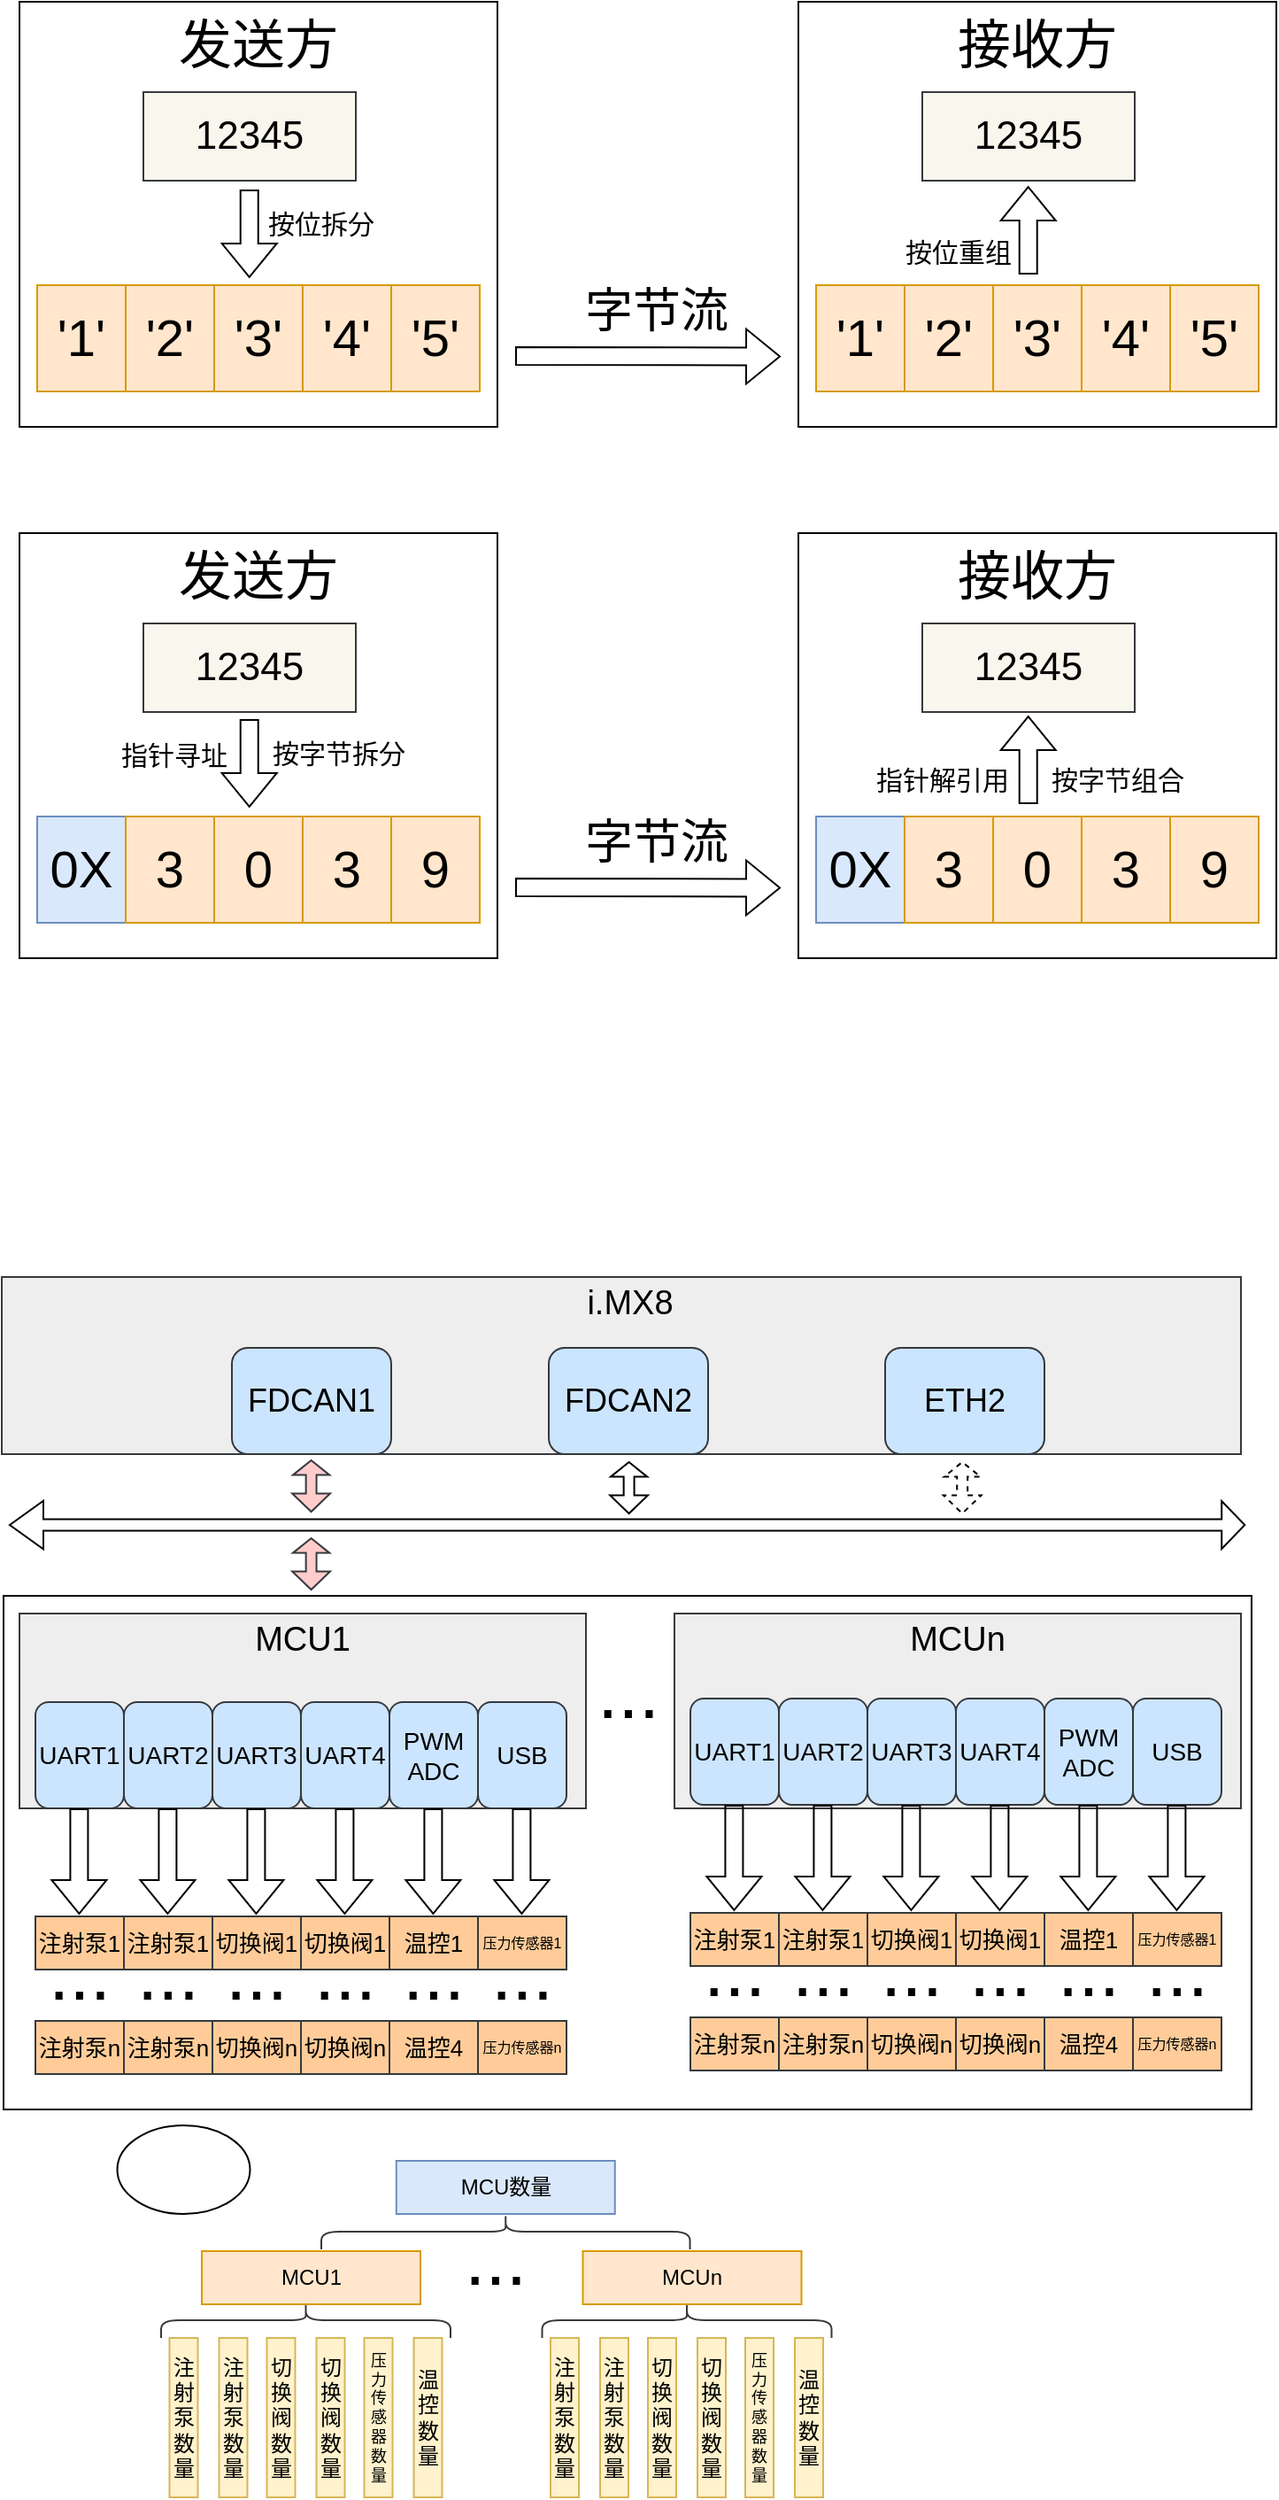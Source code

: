 <mxfile version="25.0.3">
  <diagram name="第 1 页" id="HSNrIdLrmf_gZzXV-6NT">
    <mxGraphModel dx="841" dy="512" grid="1" gridSize="10" guides="1" tooltips="1" connect="1" arrows="1" fold="1" page="1" pageScale="1" pageWidth="1169" pageHeight="827" math="0" shadow="0">
      <root>
        <mxCell id="0" />
        <mxCell id="1" parent="0" />
        <mxCell id="0p-viZYFRMLe7LPgVE24-217" value="" style="rounded=0;whiteSpace=wrap;html=1;" vertex="1" parent="1">
          <mxGeometry x="101" y="1070" width="705" height="290" as="geometry" />
        </mxCell>
        <mxCell id="0p-viZYFRMLe7LPgVE24-26" value="" style="rounded=0;whiteSpace=wrap;html=1;" vertex="1" parent="1">
          <mxGeometry x="110" y="170" width="270" height="240" as="geometry" />
        </mxCell>
        <mxCell id="0p-viZYFRMLe7LPgVE24-9" value="&#39;1&#39;" style="rounded=0;whiteSpace=wrap;html=1;fontSize=29;fillColor=#ffe6cc;strokeColor=#d79b00;" vertex="1" parent="1">
          <mxGeometry x="120" y="330" width="50" height="60" as="geometry" />
        </mxCell>
        <mxCell id="0p-viZYFRMLe7LPgVE24-12" value="&lt;font&gt;12345&lt;/font&gt;" style="text;strokeColor=#36393d;align=center;fillColor=#f9f7ed;html=1;verticalAlign=middle;whiteSpace=wrap;rounded=0;fontSize=22;" vertex="1" parent="1">
          <mxGeometry x="180" y="221" width="120" height="50" as="geometry" />
        </mxCell>
        <mxCell id="0p-viZYFRMLe7LPgVE24-13" value="&#39;2&#39;" style="rounded=0;whiteSpace=wrap;html=1;fontSize=29;fillColor=#ffe6cc;strokeColor=#d79b00;" vertex="1" parent="1">
          <mxGeometry x="170" y="330" width="50" height="60" as="geometry" />
        </mxCell>
        <mxCell id="0p-viZYFRMLe7LPgVE24-14" value="&#39;3&#39;" style="rounded=0;whiteSpace=wrap;html=1;fontSize=29;fillColor=#ffe6cc;strokeColor=#d79b00;" vertex="1" parent="1">
          <mxGeometry x="220" y="330" width="50" height="60" as="geometry" />
        </mxCell>
        <mxCell id="0p-viZYFRMLe7LPgVE24-15" value="&#39;4&#39;" style="rounded=0;whiteSpace=wrap;html=1;fontSize=29;fillColor=#ffe6cc;strokeColor=#d79b00;" vertex="1" parent="1">
          <mxGeometry x="270" y="330" width="50" height="60" as="geometry" />
        </mxCell>
        <mxCell id="0p-viZYFRMLe7LPgVE24-17" value="&#39;5&#39;" style="rounded=0;whiteSpace=wrap;html=1;fontSize=29;fillColor=#ffe6cc;strokeColor=#d79b00;" vertex="1" parent="1">
          <mxGeometry x="320" y="330" width="50" height="60" as="geometry" />
        </mxCell>
        <mxCell id="0p-viZYFRMLe7LPgVE24-18" value="" style="shape=flexArrow;endArrow=classic;html=1;rounded=0;" edge="1" parent="1">
          <mxGeometry width="50" height="50" relative="1" as="geometry">
            <mxPoint x="239.86" y="276" as="sourcePoint" />
            <mxPoint x="239.86" y="326" as="targetPoint" />
          </mxGeometry>
        </mxCell>
        <mxCell id="0p-viZYFRMLe7LPgVE24-38" value="按位拆分" style="edgeLabel;html=1;align=center;verticalAlign=middle;resizable=0;points=[];fontSize=15;" vertex="1" connectable="0" parent="0p-viZYFRMLe7LPgVE24-18">
          <mxGeometry x="-0.261" y="-1" relative="1" as="geometry">
            <mxPoint x="41" as="offset" />
          </mxGeometry>
        </mxCell>
        <mxCell id="0p-viZYFRMLe7LPgVE24-19" value="" style="shape=flexArrow;endArrow=classic;html=1;rounded=0;" edge="1" parent="1">
          <mxGeometry width="50" height="50" relative="1" as="geometry">
            <mxPoint x="390" y="370" as="sourcePoint" />
            <mxPoint x="540" y="370.29" as="targetPoint" />
          </mxGeometry>
        </mxCell>
        <mxCell id="0p-viZYFRMLe7LPgVE24-27" value="&lt;font style=&quot;font-size: 30px;&quot;&gt;发送方&lt;/font&gt;" style="text;strokeColor=none;align=center;fillColor=none;html=1;verticalAlign=middle;whiteSpace=wrap;rounded=0;" vertex="1" parent="1">
          <mxGeometry x="145" y="179" width="200" height="30" as="geometry" />
        </mxCell>
        <mxCell id="0p-viZYFRMLe7LPgVE24-28" value="&lt;font&gt;字节流&lt;/font&gt;" style="text;strokeColor=none;align=center;fillColor=none;html=1;verticalAlign=middle;whiteSpace=wrap;rounded=0;fontSize=27;" vertex="1" parent="1">
          <mxGeometry x="370" y="330" width="200" height="30" as="geometry" />
        </mxCell>
        <mxCell id="0p-viZYFRMLe7LPgVE24-29" value="" style="rounded=0;whiteSpace=wrap;html=1;" vertex="1" parent="1">
          <mxGeometry x="550" y="170" width="270" height="240" as="geometry" />
        </mxCell>
        <mxCell id="0p-viZYFRMLe7LPgVE24-30" value="&#39;1&#39;" style="rounded=0;whiteSpace=wrap;html=1;fontSize=29;fillColor=#ffe6cc;strokeColor=#d79b00;" vertex="1" parent="1">
          <mxGeometry x="560" y="330" width="50" height="60" as="geometry" />
        </mxCell>
        <mxCell id="0p-viZYFRMLe7LPgVE24-31" value="&lt;font&gt;12345&lt;/font&gt;" style="text;strokeColor=#36393d;align=center;fillColor=#f9f7ed;html=1;verticalAlign=middle;whiteSpace=wrap;rounded=0;fontSize=22;" vertex="1" parent="1">
          <mxGeometry x="620" y="221" width="120" height="50" as="geometry" />
        </mxCell>
        <mxCell id="0p-viZYFRMLe7LPgVE24-32" value="&#39;2&#39;" style="rounded=0;whiteSpace=wrap;html=1;fontSize=29;fillColor=#ffe6cc;strokeColor=#d79b00;" vertex="1" parent="1">
          <mxGeometry x="610" y="330" width="50" height="60" as="geometry" />
        </mxCell>
        <mxCell id="0p-viZYFRMLe7LPgVE24-33" value="&#39;3&#39;" style="rounded=0;whiteSpace=wrap;html=1;fontSize=29;fillColor=#ffe6cc;strokeColor=#d79b00;" vertex="1" parent="1">
          <mxGeometry x="660" y="330" width="50" height="60" as="geometry" />
        </mxCell>
        <mxCell id="0p-viZYFRMLe7LPgVE24-34" value="&#39;4&#39;" style="rounded=0;whiteSpace=wrap;html=1;fontSize=29;fillColor=#ffe6cc;strokeColor=#d79b00;" vertex="1" parent="1">
          <mxGeometry x="710" y="330" width="50" height="60" as="geometry" />
        </mxCell>
        <mxCell id="0p-viZYFRMLe7LPgVE24-35" value="&#39;5&#39;" style="rounded=0;whiteSpace=wrap;html=1;fontSize=29;fillColor=#ffe6cc;strokeColor=#d79b00;" vertex="1" parent="1">
          <mxGeometry x="760" y="330" width="50" height="60" as="geometry" />
        </mxCell>
        <mxCell id="0p-viZYFRMLe7LPgVE24-36" value="" style="shape=flexArrow;endArrow=classic;html=1;rounded=0;" edge="1" parent="1">
          <mxGeometry width="50" height="50" relative="1" as="geometry">
            <mxPoint x="679.86" y="324" as="sourcePoint" />
            <mxPoint x="679.86" y="274" as="targetPoint" />
          </mxGeometry>
        </mxCell>
        <mxCell id="0p-viZYFRMLe7LPgVE24-40" value="按位重组" style="edgeLabel;html=1;align=center;verticalAlign=middle;resizable=0;points=[];fontSize=15;" vertex="1" connectable="0" parent="0p-viZYFRMLe7LPgVE24-36">
          <mxGeometry x="0.296" y="-2" relative="1" as="geometry">
            <mxPoint x="-42" y="19" as="offset" />
          </mxGeometry>
        </mxCell>
        <mxCell id="0p-viZYFRMLe7LPgVE24-37" value="&lt;font style=&quot;font-size: 30px;&quot;&gt;接收方&lt;/font&gt;" style="text;strokeColor=none;align=center;fillColor=none;html=1;verticalAlign=middle;whiteSpace=wrap;rounded=0;" vertex="1" parent="1">
          <mxGeometry x="585" y="179" width="200" height="30" as="geometry" />
        </mxCell>
        <mxCell id="0p-viZYFRMLe7LPgVE24-41" value="" style="rounded=0;whiteSpace=wrap;html=1;" vertex="1" parent="1">
          <mxGeometry x="110" y="470" width="270" height="240" as="geometry" />
        </mxCell>
        <mxCell id="0p-viZYFRMLe7LPgVE24-42" value="0X" style="rounded=0;whiteSpace=wrap;html=1;fontSize=29;fillColor=#dae8fc;strokeColor=#6c8ebf;" vertex="1" parent="1">
          <mxGeometry x="120" y="630" width="50" height="60" as="geometry" />
        </mxCell>
        <mxCell id="0p-viZYFRMLe7LPgVE24-43" value="&lt;font&gt;12345&lt;/font&gt;" style="text;strokeColor=#36393d;align=center;fillColor=#f9f7ed;html=1;verticalAlign=middle;whiteSpace=wrap;rounded=0;fontSize=22;" vertex="1" parent="1">
          <mxGeometry x="180" y="521" width="120" height="50" as="geometry" />
        </mxCell>
        <mxCell id="0p-viZYFRMLe7LPgVE24-44" value="3" style="rounded=0;whiteSpace=wrap;html=1;fontSize=29;fillColor=#ffe6cc;strokeColor=#d79b00;" vertex="1" parent="1">
          <mxGeometry x="170" y="630" width="50" height="60" as="geometry" />
        </mxCell>
        <mxCell id="0p-viZYFRMLe7LPgVE24-45" value="0" style="rounded=0;whiteSpace=wrap;html=1;fontSize=29;fillColor=#ffe6cc;strokeColor=#d79b00;" vertex="1" parent="1">
          <mxGeometry x="220" y="630" width="50" height="60" as="geometry" />
        </mxCell>
        <mxCell id="0p-viZYFRMLe7LPgVE24-46" value="3" style="rounded=0;whiteSpace=wrap;html=1;fontSize=29;fillColor=#ffe6cc;strokeColor=#d79b00;" vertex="1" parent="1">
          <mxGeometry x="270" y="630" width="50" height="60" as="geometry" />
        </mxCell>
        <mxCell id="0p-viZYFRMLe7LPgVE24-47" value="9" style="rounded=0;whiteSpace=wrap;html=1;fontSize=29;fillColor=#ffe6cc;strokeColor=#d79b00;" vertex="1" parent="1">
          <mxGeometry x="320" y="630" width="50" height="60" as="geometry" />
        </mxCell>
        <mxCell id="0p-viZYFRMLe7LPgVE24-48" value="" style="shape=flexArrow;endArrow=classic;html=1;rounded=0;" edge="1" parent="1">
          <mxGeometry width="50" height="50" relative="1" as="geometry">
            <mxPoint x="239.86" y="575" as="sourcePoint" />
            <mxPoint x="239.86" y="625" as="targetPoint" />
          </mxGeometry>
        </mxCell>
        <mxCell id="0p-viZYFRMLe7LPgVE24-49" value="按字节拆分" style="edgeLabel;html=1;align=center;verticalAlign=middle;resizable=0;points=[];fontSize=15;" vertex="1" connectable="0" parent="0p-viZYFRMLe7LPgVE24-48">
          <mxGeometry x="-0.261" y="-1" relative="1" as="geometry">
            <mxPoint x="51" as="offset" />
          </mxGeometry>
        </mxCell>
        <mxCell id="0p-viZYFRMLe7LPgVE24-64" value="指针寻址" style="edgeLabel;html=1;align=center;verticalAlign=middle;resizable=0;points=[];fontSize=15;" vertex="1" connectable="0" parent="0p-viZYFRMLe7LPgVE24-48">
          <mxGeometry x="-0.261" y="-1" relative="1" as="geometry">
            <mxPoint x="-42" y="1" as="offset" />
          </mxGeometry>
        </mxCell>
        <mxCell id="0p-viZYFRMLe7LPgVE24-50" value="" style="shape=flexArrow;endArrow=classic;html=1;rounded=0;" edge="1" parent="1">
          <mxGeometry width="50" height="50" relative="1" as="geometry">
            <mxPoint x="390" y="670" as="sourcePoint" />
            <mxPoint x="540" y="670.29" as="targetPoint" />
          </mxGeometry>
        </mxCell>
        <mxCell id="0p-viZYFRMLe7LPgVE24-51" value="&lt;font style=&quot;font-size: 30px;&quot;&gt;发送方&lt;/font&gt;" style="text;strokeColor=none;align=center;fillColor=none;html=1;verticalAlign=middle;whiteSpace=wrap;rounded=0;" vertex="1" parent="1">
          <mxGeometry x="145" y="479" width="200" height="30" as="geometry" />
        </mxCell>
        <mxCell id="0p-viZYFRMLe7LPgVE24-52" value="&lt;font&gt;字节流&lt;/font&gt;" style="text;strokeColor=none;align=center;fillColor=none;html=1;verticalAlign=middle;whiteSpace=wrap;rounded=0;fontSize=27;" vertex="1" parent="1">
          <mxGeometry x="370" y="630" width="200" height="30" as="geometry" />
        </mxCell>
        <mxCell id="0p-viZYFRMLe7LPgVE24-53" value="" style="rounded=0;whiteSpace=wrap;html=1;" vertex="1" parent="1">
          <mxGeometry x="550" y="470" width="270" height="240" as="geometry" />
        </mxCell>
        <mxCell id="0p-viZYFRMLe7LPgVE24-54" value="0X" style="rounded=0;whiteSpace=wrap;html=1;fontSize=29;fillColor=#dae8fc;strokeColor=#6c8ebf;" vertex="1" parent="1">
          <mxGeometry x="560" y="630" width="50" height="60" as="geometry" />
        </mxCell>
        <mxCell id="0p-viZYFRMLe7LPgVE24-55" value="&lt;font&gt;12345&lt;/font&gt;" style="text;strokeColor=#36393d;align=center;fillColor=#f9f7ed;html=1;verticalAlign=middle;whiteSpace=wrap;rounded=0;fontSize=22;" vertex="1" parent="1">
          <mxGeometry x="620" y="521" width="120" height="50" as="geometry" />
        </mxCell>
        <mxCell id="0p-viZYFRMLe7LPgVE24-56" value="3" style="rounded=0;whiteSpace=wrap;html=1;fontSize=29;fillColor=#ffe6cc;strokeColor=#d79b00;" vertex="1" parent="1">
          <mxGeometry x="610" y="630" width="50" height="60" as="geometry" />
        </mxCell>
        <mxCell id="0p-viZYFRMLe7LPgVE24-57" value="0" style="rounded=0;whiteSpace=wrap;html=1;fontSize=29;fillColor=#ffe6cc;strokeColor=#d79b00;" vertex="1" parent="1">
          <mxGeometry x="660" y="630" width="50" height="60" as="geometry" />
        </mxCell>
        <mxCell id="0p-viZYFRMLe7LPgVE24-58" value="3" style="rounded=0;whiteSpace=wrap;html=1;fontSize=29;fillColor=#ffe6cc;strokeColor=#d79b00;" vertex="1" parent="1">
          <mxGeometry x="710" y="630" width="50" height="60" as="geometry" />
        </mxCell>
        <mxCell id="0p-viZYFRMLe7LPgVE24-59" value="9" style="rounded=0;whiteSpace=wrap;html=1;fontSize=29;fillColor=#ffe6cc;strokeColor=#d79b00;" vertex="1" parent="1">
          <mxGeometry x="760" y="630" width="50" height="60" as="geometry" />
        </mxCell>
        <mxCell id="0p-viZYFRMLe7LPgVE24-60" value="" style="shape=flexArrow;endArrow=classic;html=1;rounded=0;" edge="1" parent="1">
          <mxGeometry width="50" height="50" relative="1" as="geometry">
            <mxPoint x="679.86" y="623" as="sourcePoint" />
            <mxPoint x="679.86" y="573" as="targetPoint" />
          </mxGeometry>
        </mxCell>
        <mxCell id="0p-viZYFRMLe7LPgVE24-61" value="指针解引用" style="edgeLabel;html=1;align=center;verticalAlign=middle;resizable=0;points=[];fontSize=15;" vertex="1" connectable="0" parent="0p-viZYFRMLe7LPgVE24-60">
          <mxGeometry x="0.296" y="-2" relative="1" as="geometry">
            <mxPoint x="-51" y="18" as="offset" />
          </mxGeometry>
        </mxCell>
        <mxCell id="0p-viZYFRMLe7LPgVE24-63" value="按字节组合" style="edgeLabel;html=1;align=center;verticalAlign=middle;resizable=0;points=[];fontSize=15;" vertex="1" connectable="0" parent="0p-viZYFRMLe7LPgVE24-60">
          <mxGeometry x="0.296" y="-2" relative="1" as="geometry">
            <mxPoint x="48" y="18" as="offset" />
          </mxGeometry>
        </mxCell>
        <mxCell id="0p-viZYFRMLe7LPgVE24-62" value="&lt;font style=&quot;font-size: 30px;&quot;&gt;接收方&lt;/font&gt;" style="text;strokeColor=none;align=center;fillColor=none;html=1;verticalAlign=middle;whiteSpace=wrap;rounded=0;" vertex="1" parent="1">
          <mxGeometry x="585" y="479" width="200" height="30" as="geometry" />
        </mxCell>
        <mxCell id="0p-viZYFRMLe7LPgVE24-65" value="" style="rounded=0;whiteSpace=wrap;html=1;fillColor=#eeeeee;strokeColor=#36393d;" vertex="1" parent="1">
          <mxGeometry x="100" y="890" width="700" height="100" as="geometry" />
        </mxCell>
        <mxCell id="0p-viZYFRMLe7LPgVE24-74" value="FDCAN1" style="rounded=1;whiteSpace=wrap;html=1;fontSize=18;fillColor=#cce5ff;strokeColor=#36393d;" vertex="1" parent="1">
          <mxGeometry x="230" y="930" width="90" height="60" as="geometry" />
        </mxCell>
        <mxCell id="0p-viZYFRMLe7LPgVE24-80" value="&lt;font style=&quot;font-size: 19px;&quot;&gt;i.MX8&lt;/font&gt;" style="text;strokeColor=none;align=center;fillColor=none;html=1;verticalAlign=middle;whiteSpace=wrap;rounded=0;" vertex="1" parent="1">
          <mxGeometry x="425" y="890" width="60" height="30" as="geometry" />
        </mxCell>
        <mxCell id="0p-viZYFRMLe7LPgVE24-81" value="" style="rounded=0;whiteSpace=wrap;html=1;fillColor=#eeeeee;strokeColor=#36393d;" vertex="1" parent="1">
          <mxGeometry x="110" y="1080" width="320" height="110" as="geometry" />
        </mxCell>
        <mxCell id="0p-viZYFRMLe7LPgVE24-83" value="&lt;font style=&quot;font-size: 42px;&quot;&gt;...&lt;/font&gt;" style="text;strokeColor=none;align=center;fillColor=none;html=1;verticalAlign=middle;whiteSpace=wrap;rounded=0;" vertex="1" parent="1">
          <mxGeometry x="424" y="1110" width="60" height="30" as="geometry" />
        </mxCell>
        <mxCell id="0p-viZYFRMLe7LPgVE24-84" value="&lt;font style=&quot;font-size: 19px;&quot;&gt;MCU1&lt;/font&gt;" style="text;strokeColor=none;align=center;fillColor=none;html=1;verticalAlign=middle;whiteSpace=wrap;rounded=0;" vertex="1" parent="1">
          <mxGeometry x="240" y="1080" width="60" height="30" as="geometry" />
        </mxCell>
        <mxCell id="0p-viZYFRMLe7LPgVE24-86" value="UART1" style="rounded=1;whiteSpace=wrap;html=1;fontSize=14;fillColor=#cce5ff;strokeColor=#36393d;" vertex="1" parent="1">
          <mxGeometry x="119" y="1130" width="50" height="60" as="geometry" />
        </mxCell>
        <mxCell id="0p-viZYFRMLe7LPgVE24-89" value="UART2" style="rounded=1;whiteSpace=wrap;html=1;fontSize=14;fillColor=#cce5ff;strokeColor=#36393d;" vertex="1" parent="1">
          <mxGeometry x="169" y="1130" width="50" height="60" as="geometry" />
        </mxCell>
        <mxCell id="0p-viZYFRMLe7LPgVE24-90" value="UART3" style="rounded=1;whiteSpace=wrap;html=1;fontSize=14;fillColor=#cce5ff;strokeColor=#36393d;" vertex="1" parent="1">
          <mxGeometry x="219" y="1130" width="50" height="60" as="geometry" />
        </mxCell>
        <mxCell id="0p-viZYFRMLe7LPgVE24-91" value="UART4" style="rounded=1;whiteSpace=wrap;html=1;fontSize=14;fillColor=#cce5ff;strokeColor=#36393d;" vertex="1" parent="1">
          <mxGeometry x="269" y="1130" width="50" height="60" as="geometry" />
        </mxCell>
        <mxCell id="0p-viZYFRMLe7LPgVE24-92" value="PWM&lt;div&gt;ADC&lt;/div&gt;" style="rounded=1;whiteSpace=wrap;html=1;fontSize=14;fillColor=#cce5ff;strokeColor=#36393d;" vertex="1" parent="1">
          <mxGeometry x="319" y="1130" width="50" height="60" as="geometry" />
        </mxCell>
        <mxCell id="0p-viZYFRMLe7LPgVE24-94" value="" style="shape=flexArrow;endArrow=classic;html=1;rounded=0;" edge="1" parent="1">
          <mxGeometry width="50" height="50" relative="1" as="geometry">
            <mxPoint x="143.71" y="1190" as="sourcePoint" />
            <mxPoint x="143.71" y="1250" as="targetPoint" />
          </mxGeometry>
        </mxCell>
        <mxCell id="0p-viZYFRMLe7LPgVE24-95" value="&lt;span&gt;注射泵1&lt;/span&gt;" style="text;strokeColor=#36393d;align=center;fillColor=#ffcc99;html=1;verticalAlign=middle;whiteSpace=wrap;rounded=0;fontSize=13;" vertex="1" parent="1">
          <mxGeometry x="119" y="1251" width="50" height="30" as="geometry" />
        </mxCell>
        <mxCell id="0p-viZYFRMLe7LPgVE24-102" value="" style="shape=flexArrow;endArrow=classic;html=1;rounded=0;" edge="1" parent="1">
          <mxGeometry width="50" height="50" relative="1" as="geometry">
            <mxPoint x="193.71" y="1190" as="sourcePoint" />
            <mxPoint x="193.71" y="1250" as="targetPoint" />
          </mxGeometry>
        </mxCell>
        <mxCell id="0p-viZYFRMLe7LPgVE24-103" value="&lt;span&gt;注射泵1&lt;/span&gt;" style="text;strokeColor=#36393d;align=center;fillColor=#ffcc99;html=1;verticalAlign=middle;whiteSpace=wrap;rounded=0;fontSize=13;" vertex="1" parent="1">
          <mxGeometry x="169" y="1251" width="50" height="30" as="geometry" />
        </mxCell>
        <mxCell id="0p-viZYFRMLe7LPgVE24-109" value="" style="shape=flexArrow;endArrow=classic;html=1;rounded=0;" edge="1" parent="1">
          <mxGeometry width="50" height="50" relative="1" as="geometry">
            <mxPoint x="243.71" y="1190" as="sourcePoint" />
            <mxPoint x="243.71" y="1250" as="targetPoint" />
          </mxGeometry>
        </mxCell>
        <mxCell id="0p-viZYFRMLe7LPgVE24-110" value="" style="shape=flexArrow;endArrow=classic;html=1;rounded=0;" edge="1" parent="1">
          <mxGeometry width="50" height="50" relative="1" as="geometry">
            <mxPoint x="293.71" y="1190" as="sourcePoint" />
            <mxPoint x="293.71" y="1250" as="targetPoint" />
          </mxGeometry>
        </mxCell>
        <mxCell id="0p-viZYFRMLe7LPgVE24-111" value="&lt;span&gt;切换阀1&lt;/span&gt;" style="text;strokeColor=#36393d;align=center;fillColor=#ffcc99;html=1;verticalAlign=middle;whiteSpace=wrap;rounded=0;fontSize=13;" vertex="1" parent="1">
          <mxGeometry x="219" y="1251" width="50" height="30" as="geometry" />
        </mxCell>
        <mxCell id="0p-viZYFRMLe7LPgVE24-113" value="&lt;span&gt;切换阀1&lt;/span&gt;" style="text;strokeColor=#36393d;align=center;fillColor=#ffcc99;html=1;verticalAlign=middle;whiteSpace=wrap;rounded=0;fontSize=13;" vertex="1" parent="1">
          <mxGeometry x="269" y="1251" width="50" height="30" as="geometry" />
        </mxCell>
        <mxCell id="0p-viZYFRMLe7LPgVE24-115" value="" style="shape=flexArrow;endArrow=classic;html=1;rounded=0;" edge="1" parent="1">
          <mxGeometry width="50" height="50" relative="1" as="geometry">
            <mxPoint x="343.71" y="1190" as="sourcePoint" />
            <mxPoint x="343.71" y="1250" as="targetPoint" />
          </mxGeometry>
        </mxCell>
        <mxCell id="0p-viZYFRMLe7LPgVE24-116" value="&lt;span&gt;温控1&lt;/span&gt;" style="text;strokeColor=#36393d;align=center;fillColor=#ffcc99;html=1;verticalAlign=middle;whiteSpace=wrap;rounded=0;fontSize=13;" vertex="1" parent="1">
          <mxGeometry x="319" y="1251" width="50" height="30" as="geometry" />
        </mxCell>
        <mxCell id="0p-viZYFRMLe7LPgVE24-118" value="" style="rounded=0;whiteSpace=wrap;html=1;fillColor=#eeeeee;strokeColor=#36393d;" vertex="1" parent="1">
          <mxGeometry x="480" y="1080" width="320" height="110" as="geometry" />
        </mxCell>
        <mxCell id="0p-viZYFRMLe7LPgVE24-120" value="&lt;font style=&quot;font-size: 19px;&quot;&gt;MCUn&lt;/font&gt;" style="text;strokeColor=none;align=center;fillColor=none;html=1;verticalAlign=middle;whiteSpace=wrap;rounded=0;" vertex="1" parent="1">
          <mxGeometry x="610" y="1080" width="60" height="30" as="geometry" />
        </mxCell>
        <mxCell id="0p-viZYFRMLe7LPgVE24-128" value="&lt;font style=&quot;font-size: 42px;&quot;&gt;...&lt;/font&gt;" style="text;strokeColor=none;align=center;fillColor=none;html=1;verticalAlign=middle;whiteSpace=wrap;rounded=0;" vertex="1" parent="1">
          <mxGeometry x="114" y="1269" width="60" height="30" as="geometry" />
        </mxCell>
        <mxCell id="0p-viZYFRMLe7LPgVE24-131" value="&lt;font style=&quot;font-size: 42px;&quot;&gt;...&lt;/font&gt;" style="text;strokeColor=none;align=center;fillColor=none;html=1;verticalAlign=middle;whiteSpace=wrap;rounded=0;" vertex="1" parent="1">
          <mxGeometry x="164" y="1269" width="60" height="30" as="geometry" />
        </mxCell>
        <mxCell id="0p-viZYFRMLe7LPgVE24-135" value="&lt;font style=&quot;font-size: 42px;&quot;&gt;...&lt;/font&gt;" style="text;strokeColor=none;align=center;fillColor=none;html=1;verticalAlign=middle;whiteSpace=wrap;rounded=0;" vertex="1" parent="1">
          <mxGeometry x="214" y="1269" width="60" height="30" as="geometry" />
        </mxCell>
        <mxCell id="0p-viZYFRMLe7LPgVE24-137" value="&lt;font style=&quot;font-size: 42px;&quot;&gt;...&lt;/font&gt;" style="text;strokeColor=none;align=center;fillColor=none;html=1;verticalAlign=middle;whiteSpace=wrap;rounded=0;" vertex="1" parent="1">
          <mxGeometry x="264" y="1269" width="60" height="30" as="geometry" />
        </mxCell>
        <mxCell id="0p-viZYFRMLe7LPgVE24-140" value="&lt;font style=&quot;font-size: 42px;&quot;&gt;...&lt;/font&gt;" style="text;strokeColor=none;align=center;fillColor=none;html=1;verticalAlign=middle;whiteSpace=wrap;rounded=0;" vertex="1" parent="1">
          <mxGeometry x="314" y="1269" width="60" height="30" as="geometry" />
        </mxCell>
        <mxCell id="0p-viZYFRMLe7LPgVE24-143" value="" style="shape=flexArrow;endArrow=classic;startArrow=classic;html=1;rounded=0;width=6.389;endSize=4.019;endWidth=19.614;" edge="1" parent="1">
          <mxGeometry width="100" height="100" relative="1" as="geometry">
            <mxPoint x="104" y="1030" as="sourcePoint" />
            <mxPoint x="802.667" y="1030" as="targetPoint" />
          </mxGeometry>
        </mxCell>
        <mxCell id="0p-viZYFRMLe7LPgVE24-144" value="&lt;span&gt;注射泵n&lt;/span&gt;" style="text;strokeColor=#36393d;align=center;fillColor=#ffcc99;html=1;verticalAlign=middle;whiteSpace=wrap;rounded=0;fontSize=13;" vertex="1" parent="1">
          <mxGeometry x="119" y="1310" width="50" height="30" as="geometry" />
        </mxCell>
        <mxCell id="0p-viZYFRMLe7LPgVE24-145" value="&lt;span&gt;注射泵n&lt;/span&gt;" style="text;strokeColor=#36393d;align=center;fillColor=#ffcc99;html=1;verticalAlign=middle;whiteSpace=wrap;rounded=0;fontSize=13;" vertex="1" parent="1">
          <mxGeometry x="169" y="1310" width="50" height="30" as="geometry" />
        </mxCell>
        <mxCell id="0p-viZYFRMLe7LPgVE24-146" value="&lt;span&gt;切换阀n&lt;/span&gt;" style="text;strokeColor=#36393d;align=center;fillColor=#ffcc99;html=1;verticalAlign=middle;whiteSpace=wrap;rounded=0;fontSize=13;" vertex="1" parent="1">
          <mxGeometry x="219" y="1310" width="50" height="30" as="geometry" />
        </mxCell>
        <mxCell id="0p-viZYFRMLe7LPgVE24-147" value="&lt;span&gt;切换阀n&lt;/span&gt;" style="text;strokeColor=#36393d;align=center;fillColor=#ffcc99;html=1;verticalAlign=middle;whiteSpace=wrap;rounded=0;fontSize=13;" vertex="1" parent="1">
          <mxGeometry x="269" y="1310" width="50" height="30" as="geometry" />
        </mxCell>
        <mxCell id="0p-viZYFRMLe7LPgVE24-148" value="&lt;span&gt;温控4&lt;/span&gt;" style="text;strokeColor=#36393d;align=center;fillColor=#ffcc99;html=1;verticalAlign=middle;whiteSpace=wrap;rounded=0;fontSize=13;" vertex="1" parent="1">
          <mxGeometry x="319" y="1310" width="50" height="30" as="geometry" />
        </mxCell>
        <mxCell id="0p-viZYFRMLe7LPgVE24-176" value="USB" style="rounded=1;whiteSpace=wrap;html=1;fontSize=14;fillColor=#cce5ff;strokeColor=#36393d;" vertex="1" parent="1">
          <mxGeometry x="369" y="1130" width="50" height="60" as="geometry" />
        </mxCell>
        <mxCell id="0p-viZYFRMLe7LPgVE24-177" value="" style="shape=flexArrow;endArrow=classic;html=1;rounded=0;" edge="1" parent="1">
          <mxGeometry width="50" height="50" relative="1" as="geometry">
            <mxPoint x="393.71" y="1190" as="sourcePoint" />
            <mxPoint x="393.71" y="1250" as="targetPoint" />
          </mxGeometry>
        </mxCell>
        <mxCell id="0p-viZYFRMLe7LPgVE24-178" value="&lt;span&gt;压力传感器1&lt;/span&gt;" style="text;strokeColor=#36393d;align=center;fillColor=#ffcc99;html=1;verticalAlign=middle;whiteSpace=wrap;rounded=0;fontSize=8;" vertex="1" parent="1">
          <mxGeometry x="369" y="1251" width="50" height="30" as="geometry" />
        </mxCell>
        <mxCell id="0p-viZYFRMLe7LPgVE24-179" value="&lt;font style=&quot;font-size: 42px;&quot;&gt;...&lt;/font&gt;" style="text;strokeColor=none;align=center;fillColor=none;html=1;verticalAlign=middle;whiteSpace=wrap;rounded=0;" vertex="1" parent="1">
          <mxGeometry x="364" y="1269" width="60" height="30" as="geometry" />
        </mxCell>
        <mxCell id="0p-viZYFRMLe7LPgVE24-181" value="&lt;span&gt;压力传感器n&lt;/span&gt;" style="text;strokeColor=#36393d;align=center;fillColor=#ffcc99;html=1;verticalAlign=middle;whiteSpace=wrap;rounded=0;fontSize=8;" vertex="1" parent="1">
          <mxGeometry x="369" y="1310" width="50" height="30" as="geometry" />
        </mxCell>
        <mxCell id="0p-viZYFRMLe7LPgVE24-183" value="UART1" style="rounded=1;whiteSpace=wrap;html=1;fontSize=14;fillColor=#cce5ff;strokeColor=#36393d;" vertex="1" parent="1">
          <mxGeometry x="489" y="1128" width="50" height="60" as="geometry" />
        </mxCell>
        <mxCell id="0p-viZYFRMLe7LPgVE24-184" value="UART2" style="rounded=1;whiteSpace=wrap;html=1;fontSize=14;fillColor=#cce5ff;strokeColor=#36393d;" vertex="1" parent="1">
          <mxGeometry x="539" y="1128" width="50" height="60" as="geometry" />
        </mxCell>
        <mxCell id="0p-viZYFRMLe7LPgVE24-185" value="UART3" style="rounded=1;whiteSpace=wrap;html=1;fontSize=14;fillColor=#cce5ff;strokeColor=#36393d;" vertex="1" parent="1">
          <mxGeometry x="589" y="1128" width="50" height="60" as="geometry" />
        </mxCell>
        <mxCell id="0p-viZYFRMLe7LPgVE24-186" value="UART4" style="rounded=1;whiteSpace=wrap;html=1;fontSize=14;fillColor=#cce5ff;strokeColor=#36393d;" vertex="1" parent="1">
          <mxGeometry x="639" y="1128" width="50" height="60" as="geometry" />
        </mxCell>
        <mxCell id="0p-viZYFRMLe7LPgVE24-187" value="PWM&lt;div&gt;ADC&lt;/div&gt;" style="rounded=1;whiteSpace=wrap;html=1;fontSize=14;fillColor=#cce5ff;strokeColor=#36393d;" vertex="1" parent="1">
          <mxGeometry x="689" y="1128" width="50" height="60" as="geometry" />
        </mxCell>
        <mxCell id="0p-viZYFRMLe7LPgVE24-188" value="" style="shape=flexArrow;endArrow=classic;html=1;rounded=0;" edge="1" parent="1">
          <mxGeometry width="50" height="50" relative="1" as="geometry">
            <mxPoint x="513.71" y="1188" as="sourcePoint" />
            <mxPoint x="513.71" y="1248" as="targetPoint" />
          </mxGeometry>
        </mxCell>
        <mxCell id="0p-viZYFRMLe7LPgVE24-189" value="&lt;span&gt;注射泵1&lt;/span&gt;" style="text;strokeColor=#36393d;align=center;fillColor=#ffcc99;html=1;verticalAlign=middle;whiteSpace=wrap;rounded=0;fontSize=13;" vertex="1" parent="1">
          <mxGeometry x="489" y="1249" width="50" height="30" as="geometry" />
        </mxCell>
        <mxCell id="0p-viZYFRMLe7LPgVE24-190" value="" style="shape=flexArrow;endArrow=classic;html=1;rounded=0;" edge="1" parent="1">
          <mxGeometry width="50" height="50" relative="1" as="geometry">
            <mxPoint x="563.71" y="1188" as="sourcePoint" />
            <mxPoint x="563.71" y="1248" as="targetPoint" />
          </mxGeometry>
        </mxCell>
        <mxCell id="0p-viZYFRMLe7LPgVE24-191" value="&lt;span&gt;注射泵1&lt;/span&gt;" style="text;strokeColor=#36393d;align=center;fillColor=#ffcc99;html=1;verticalAlign=middle;whiteSpace=wrap;rounded=0;fontSize=13;" vertex="1" parent="1">
          <mxGeometry x="539" y="1249" width="50" height="30" as="geometry" />
        </mxCell>
        <mxCell id="0p-viZYFRMLe7LPgVE24-192" value="" style="shape=flexArrow;endArrow=classic;html=1;rounded=0;" edge="1" parent="1">
          <mxGeometry width="50" height="50" relative="1" as="geometry">
            <mxPoint x="613.71" y="1188" as="sourcePoint" />
            <mxPoint x="613.71" y="1248" as="targetPoint" />
          </mxGeometry>
        </mxCell>
        <mxCell id="0p-viZYFRMLe7LPgVE24-193" value="" style="shape=flexArrow;endArrow=classic;html=1;rounded=0;" edge="1" parent="1">
          <mxGeometry width="50" height="50" relative="1" as="geometry">
            <mxPoint x="663.71" y="1188" as="sourcePoint" />
            <mxPoint x="663.71" y="1248" as="targetPoint" />
          </mxGeometry>
        </mxCell>
        <mxCell id="0p-viZYFRMLe7LPgVE24-194" value="&lt;span&gt;切换阀1&lt;/span&gt;" style="text;strokeColor=#36393d;align=center;fillColor=#ffcc99;html=1;verticalAlign=middle;whiteSpace=wrap;rounded=0;fontSize=13;" vertex="1" parent="1">
          <mxGeometry x="589" y="1249" width="50" height="30" as="geometry" />
        </mxCell>
        <mxCell id="0p-viZYFRMLe7LPgVE24-195" value="&lt;span&gt;切换阀1&lt;/span&gt;" style="text;strokeColor=#36393d;align=center;fillColor=#ffcc99;html=1;verticalAlign=middle;whiteSpace=wrap;rounded=0;fontSize=13;" vertex="1" parent="1">
          <mxGeometry x="639" y="1249" width="50" height="30" as="geometry" />
        </mxCell>
        <mxCell id="0p-viZYFRMLe7LPgVE24-196" value="" style="shape=flexArrow;endArrow=classic;html=1;rounded=0;" edge="1" parent="1">
          <mxGeometry width="50" height="50" relative="1" as="geometry">
            <mxPoint x="713.71" y="1188" as="sourcePoint" />
            <mxPoint x="713.71" y="1248" as="targetPoint" />
          </mxGeometry>
        </mxCell>
        <mxCell id="0p-viZYFRMLe7LPgVE24-197" value="&lt;span&gt;温控1&lt;/span&gt;" style="text;strokeColor=#36393d;align=center;fillColor=#ffcc99;html=1;verticalAlign=middle;whiteSpace=wrap;rounded=0;fontSize=13;" vertex="1" parent="1">
          <mxGeometry x="689" y="1249" width="50" height="30" as="geometry" />
        </mxCell>
        <mxCell id="0p-viZYFRMLe7LPgVE24-198" value="&lt;font style=&quot;font-size: 42px;&quot;&gt;...&lt;/font&gt;" style="text;strokeColor=none;align=center;fillColor=none;html=1;verticalAlign=middle;whiteSpace=wrap;rounded=0;" vertex="1" parent="1">
          <mxGeometry x="484" y="1267" width="60" height="30" as="geometry" />
        </mxCell>
        <mxCell id="0p-viZYFRMLe7LPgVE24-199" value="&lt;font style=&quot;font-size: 42px;&quot;&gt;...&lt;/font&gt;" style="text;strokeColor=none;align=center;fillColor=none;html=1;verticalAlign=middle;whiteSpace=wrap;rounded=0;" vertex="1" parent="1">
          <mxGeometry x="534" y="1267" width="60" height="30" as="geometry" />
        </mxCell>
        <mxCell id="0p-viZYFRMLe7LPgVE24-200" value="&lt;font style=&quot;font-size: 42px;&quot;&gt;...&lt;/font&gt;" style="text;strokeColor=none;align=center;fillColor=none;html=1;verticalAlign=middle;whiteSpace=wrap;rounded=0;" vertex="1" parent="1">
          <mxGeometry x="584" y="1267" width="60" height="30" as="geometry" />
        </mxCell>
        <mxCell id="0p-viZYFRMLe7LPgVE24-201" value="&lt;font style=&quot;font-size: 42px;&quot;&gt;...&lt;/font&gt;" style="text;strokeColor=none;align=center;fillColor=none;html=1;verticalAlign=middle;whiteSpace=wrap;rounded=0;" vertex="1" parent="1">
          <mxGeometry x="634" y="1267" width="60" height="30" as="geometry" />
        </mxCell>
        <mxCell id="0p-viZYFRMLe7LPgVE24-202" value="&lt;font style=&quot;font-size: 42px;&quot;&gt;...&lt;/font&gt;" style="text;strokeColor=none;align=center;fillColor=none;html=1;verticalAlign=middle;whiteSpace=wrap;rounded=0;" vertex="1" parent="1">
          <mxGeometry x="684" y="1267" width="60" height="30" as="geometry" />
        </mxCell>
        <mxCell id="0p-viZYFRMLe7LPgVE24-203" value="&lt;span&gt;注射泵n&lt;/span&gt;" style="text;strokeColor=#36393d;align=center;fillColor=#ffcc99;html=1;verticalAlign=middle;whiteSpace=wrap;rounded=0;fontSize=13;" vertex="1" parent="1">
          <mxGeometry x="489" y="1308" width="50" height="30" as="geometry" />
        </mxCell>
        <mxCell id="0p-viZYFRMLe7LPgVE24-204" value="&lt;span&gt;注射泵n&lt;/span&gt;" style="text;strokeColor=#36393d;align=center;fillColor=#ffcc99;html=1;verticalAlign=middle;whiteSpace=wrap;rounded=0;fontSize=13;" vertex="1" parent="1">
          <mxGeometry x="539" y="1308" width="50" height="30" as="geometry" />
        </mxCell>
        <mxCell id="0p-viZYFRMLe7LPgVE24-205" value="&lt;span&gt;切换阀n&lt;/span&gt;" style="text;strokeColor=#36393d;align=center;fillColor=#ffcc99;html=1;verticalAlign=middle;whiteSpace=wrap;rounded=0;fontSize=13;" vertex="1" parent="1">
          <mxGeometry x="589" y="1308" width="50" height="30" as="geometry" />
        </mxCell>
        <mxCell id="0p-viZYFRMLe7LPgVE24-206" value="&lt;span&gt;切换阀n&lt;/span&gt;" style="text;strokeColor=#36393d;align=center;fillColor=#ffcc99;html=1;verticalAlign=middle;whiteSpace=wrap;rounded=0;fontSize=13;" vertex="1" parent="1">
          <mxGeometry x="639" y="1308" width="50" height="30" as="geometry" />
        </mxCell>
        <mxCell id="0p-viZYFRMLe7LPgVE24-207" value="&lt;span&gt;温控4&lt;/span&gt;" style="text;strokeColor=#36393d;align=center;fillColor=#ffcc99;html=1;verticalAlign=middle;whiteSpace=wrap;rounded=0;fontSize=13;" vertex="1" parent="1">
          <mxGeometry x="689" y="1308" width="50" height="30" as="geometry" />
        </mxCell>
        <mxCell id="0p-viZYFRMLe7LPgVE24-208" value="USB" style="rounded=1;whiteSpace=wrap;html=1;fontSize=14;fillColor=#cce5ff;strokeColor=#36393d;" vertex="1" parent="1">
          <mxGeometry x="739" y="1128" width="50" height="60" as="geometry" />
        </mxCell>
        <mxCell id="0p-viZYFRMLe7LPgVE24-209" value="" style="shape=flexArrow;endArrow=classic;html=1;rounded=0;" edge="1" parent="1">
          <mxGeometry width="50" height="50" relative="1" as="geometry">
            <mxPoint x="763.71" y="1188" as="sourcePoint" />
            <mxPoint x="763.71" y="1248" as="targetPoint" />
          </mxGeometry>
        </mxCell>
        <mxCell id="0p-viZYFRMLe7LPgVE24-210" value="&lt;span&gt;压力传感器1&lt;/span&gt;" style="text;strokeColor=#36393d;align=center;fillColor=#ffcc99;html=1;verticalAlign=middle;whiteSpace=wrap;rounded=0;fontSize=8;" vertex="1" parent="1">
          <mxGeometry x="739" y="1249" width="50" height="30" as="geometry" />
        </mxCell>
        <mxCell id="0p-viZYFRMLe7LPgVE24-211" value="&lt;font style=&quot;font-size: 42px;&quot;&gt;...&lt;/font&gt;" style="text;strokeColor=none;align=center;fillColor=none;html=1;verticalAlign=middle;whiteSpace=wrap;rounded=0;" vertex="1" parent="1">
          <mxGeometry x="734" y="1267" width="60" height="30" as="geometry" />
        </mxCell>
        <mxCell id="0p-viZYFRMLe7LPgVE24-212" value="&lt;span&gt;压力传感器n&lt;/span&gt;" style="text;strokeColor=#36393d;align=center;fillColor=#ffcc99;html=1;verticalAlign=middle;whiteSpace=wrap;rounded=0;fontSize=8;" vertex="1" parent="1">
          <mxGeometry x="739" y="1308" width="50" height="30" as="geometry" />
        </mxCell>
        <mxCell id="0p-viZYFRMLe7LPgVE24-213" value="FDCAN2" style="rounded=1;whiteSpace=wrap;html=1;fontSize=18;fillColor=#cce5ff;strokeColor=#36393d;" vertex="1" parent="1">
          <mxGeometry x="409" y="930" width="90" height="60" as="geometry" />
        </mxCell>
        <mxCell id="0p-viZYFRMLe7LPgVE24-214" value="ETH2" style="rounded=1;whiteSpace=wrap;html=1;fontSize=18;fillColor=#cce5ff;strokeColor=#36393d;" vertex="1" parent="1">
          <mxGeometry x="599" y="930" width="90" height="60" as="geometry" />
        </mxCell>
        <mxCell id="0p-viZYFRMLe7LPgVE24-219" value="" style="shape=flexArrow;endArrow=classic;startArrow=classic;html=1;rounded=0;width=5.962;endSize=2.437;startWidth=14.418;startSize=3.085;endWidth=13.716;fillColor=#ffcccc;strokeColor=#36393d;" edge="1" parent="1">
          <mxGeometry width="100" height="100" relative="1" as="geometry">
            <mxPoint x="274.8" y="1023" as="sourcePoint" />
            <mxPoint x="274.8" y="993" as="targetPoint" />
          </mxGeometry>
        </mxCell>
        <mxCell id="0p-viZYFRMLe7LPgVE24-220" value="" style="shape=flexArrow;endArrow=classic;startArrow=classic;html=1;rounded=0;width=5.962;endSize=2.437;startWidth=14.418;startSize=3.085;endWidth=13.716;fillColor=#ffcccc;strokeColor=#36393d;" edge="1" parent="1">
          <mxGeometry width="100" height="100" relative="1" as="geometry">
            <mxPoint x="274.8" y="1067" as="sourcePoint" />
            <mxPoint x="274.8" y="1037" as="targetPoint" />
          </mxGeometry>
        </mxCell>
        <mxCell id="0p-viZYFRMLe7LPgVE24-222" value="" style="shape=flexArrow;endArrow=classic;startArrow=classic;html=1;rounded=0;width=5.962;endSize=2.437;startWidth=14.418;startSize=3.085;endWidth=13.716;" edge="1" parent="1">
          <mxGeometry width="100" height="100" relative="1" as="geometry">
            <mxPoint x="454.3" y="1024" as="sourcePoint" />
            <mxPoint x="454.3" y="994" as="targetPoint" />
          </mxGeometry>
        </mxCell>
        <mxCell id="0p-viZYFRMLe7LPgVE24-223" value="" style="shape=flexArrow;endArrow=classic;startArrow=classic;html=1;rounded=0;width=5.962;endSize=2.437;startWidth=14.418;startSize=3.085;endWidth=13.716;dashed=1;" edge="1" parent="1">
          <mxGeometry width="100" height="100" relative="1" as="geometry">
            <mxPoint x="642.6" y="1024" as="sourcePoint" />
            <mxPoint x="642.6" y="994" as="targetPoint" />
          </mxGeometry>
        </mxCell>
        <mxCell id="0p-viZYFRMLe7LPgVE24-313" value="" style="shape=curlyBracket;whiteSpace=wrap;html=1;rounded=1;labelPosition=left;verticalLabelPosition=middle;align=right;verticalAlign=middle;rotation=90;size=0.5;fillColor=#cce5ff;strokeColor=#36393d;" vertex="1" parent="1">
          <mxGeometry x="374.63" y="1324.88" width="20" height="208.25" as="geometry" />
        </mxCell>
        <mxCell id="0p-viZYFRMLe7LPgVE24-314" value="MCU数量" style="text;align=center;html=1;verticalAlign=middle;whiteSpace=wrap;rounded=0;fillColor=#dae8fc;strokeColor=#6c8ebf;" vertex="1" parent="1">
          <mxGeometry x="322.88" y="1389" width="123.5" height="30" as="geometry" />
        </mxCell>
        <mxCell id="0p-viZYFRMLe7LPgVE24-315" value="" style="shape=curlyBracket;whiteSpace=wrap;html=1;rounded=1;labelPosition=left;verticalLabelPosition=middle;align=right;verticalAlign=middle;rotation=90;size=0.5;fillColor=#cce5ff;strokeColor=#36393d;" vertex="1" parent="1">
          <mxGeometry x="261.75" y="1397.25" width="20" height="163.5" as="geometry" />
        </mxCell>
        <mxCell id="0p-viZYFRMLe7LPgVE24-316" value="MCU1" style="text;align=center;html=1;verticalAlign=middle;whiteSpace=wrap;rounded=0;fillColor=#ffe6cc;strokeColor=#d79b00;" vertex="1" parent="1">
          <mxGeometry x="213" y="1440" width="123.5" height="30" as="geometry" />
        </mxCell>
        <mxCell id="0p-viZYFRMLe7LPgVE24-319" value="&lt;font style=&quot;font-size: 42px;&quot;&gt;...&lt;/font&gt;" style="text;align=center;html=1;verticalAlign=middle;whiteSpace=wrap;rounded=0;" vertex="1" parent="1">
          <mxGeometry x="349" y="1430" width="60" height="30" as="geometry" />
        </mxCell>
        <mxCell id="0p-viZYFRMLe7LPgVE24-320" value="注射泵&lt;div&gt;数量&lt;/div&gt;" style="text;align=center;html=1;verticalAlign=middle;whiteSpace=wrap;rounded=0;fillColor=#fff2cc;strokeColor=#d6b656;" vertex="1" parent="1">
          <mxGeometry x="194.75" y="1489" width="16" height="90" as="geometry" />
        </mxCell>
        <mxCell id="0p-viZYFRMLe7LPgVE24-330" value="&lt;span style=&quot;background-color: initial;&quot;&gt;切换阀数量&lt;/span&gt;" style="text;align=center;html=1;verticalAlign=middle;whiteSpace=wrap;rounded=0;fillColor=#fff2cc;strokeColor=#d6b656;" vertex="1" parent="1">
          <mxGeometry x="277.75" y="1489" width="16" height="90" as="geometry" />
        </mxCell>
        <mxCell id="0p-viZYFRMLe7LPgVE24-331" value="&lt;span style=&quot;background-color: initial;&quot;&gt;压力传感器数量&lt;/span&gt;" style="text;align=center;html=1;verticalAlign=middle;whiteSpace=wrap;rounded=0;fontSize=9;fillColor=#fff2cc;strokeColor=#d6b656;" vertex="1" parent="1">
          <mxGeometry x="304.75" y="1489" width="16" height="90" as="geometry" />
        </mxCell>
        <mxCell id="0p-viZYFRMLe7LPgVE24-332" value="&lt;span style=&quot;background-color: initial;&quot;&gt;温控数量&lt;/span&gt;" style="text;align=center;html=1;verticalAlign=middle;whiteSpace=wrap;rounded=0;fillColor=#fff2cc;strokeColor=#d6b656;" vertex="1" parent="1">
          <mxGeometry x="332.75" y="1489" width="16" height="90" as="geometry" />
        </mxCell>
        <mxCell id="0p-viZYFRMLe7LPgVE24-333" value="注射泵&lt;div&gt;数量&lt;/div&gt;" style="text;align=center;html=1;verticalAlign=middle;whiteSpace=wrap;rounded=0;fillColor=#fff2cc;strokeColor=#d6b656;" vertex="1" parent="1">
          <mxGeometry x="222.75" y="1489" width="16" height="90" as="geometry" />
        </mxCell>
        <mxCell id="0p-viZYFRMLe7LPgVE24-334" value="&lt;span style=&quot;background-color: initial;&quot;&gt;切换阀数量&lt;/span&gt;" style="text;align=center;html=1;verticalAlign=middle;whiteSpace=wrap;rounded=0;fillColor=#fff2cc;strokeColor=#d6b656;" vertex="1" parent="1">
          <mxGeometry x="249.75" y="1489" width="16" height="90" as="geometry" />
        </mxCell>
        <mxCell id="0p-viZYFRMLe7LPgVE24-344" value="" style="shape=curlyBracket;whiteSpace=wrap;html=1;rounded=1;labelPosition=left;verticalLabelPosition=middle;align=right;verticalAlign=middle;rotation=90;size=0.5;fillColor=#cce5ff;strokeColor=#36393d;" vertex="1" parent="1">
          <mxGeometry x="477" y="1397.25" width="20" height="163.5" as="geometry" />
        </mxCell>
        <mxCell id="0p-viZYFRMLe7LPgVE24-345" value="MCUn" style="text;align=center;html=1;verticalAlign=middle;whiteSpace=wrap;rounded=0;fillColor=#ffe6cc;strokeColor=#d79b00;" vertex="1" parent="1">
          <mxGeometry x="428.25" y="1440" width="123.5" height="30" as="geometry" />
        </mxCell>
        <mxCell id="0p-viZYFRMLe7LPgVE24-346" value="注射泵&lt;div&gt;数量&lt;/div&gt;" style="text;align=center;html=1;verticalAlign=middle;whiteSpace=wrap;rounded=0;fillColor=#fff2cc;strokeColor=#d6b656;" vertex="1" parent="1">
          <mxGeometry x="410" y="1489" width="16" height="90" as="geometry" />
        </mxCell>
        <mxCell id="0p-viZYFRMLe7LPgVE24-347" value="&lt;span style=&quot;background-color: initial;&quot;&gt;切换阀数量&lt;/span&gt;" style="text;align=center;html=1;verticalAlign=middle;whiteSpace=wrap;rounded=0;fillColor=#fff2cc;strokeColor=#d6b656;" vertex="1" parent="1">
          <mxGeometry x="493" y="1489" width="16" height="90" as="geometry" />
        </mxCell>
        <mxCell id="0p-viZYFRMLe7LPgVE24-348" value="&lt;span style=&quot;background-color: initial;&quot;&gt;压力传感器数量&lt;/span&gt;" style="text;align=center;html=1;verticalAlign=middle;whiteSpace=wrap;rounded=0;fontSize=9;fillColor=#fff2cc;strokeColor=#d6b656;" vertex="1" parent="1">
          <mxGeometry x="520" y="1489" width="16" height="90" as="geometry" />
        </mxCell>
        <mxCell id="0p-viZYFRMLe7LPgVE24-349" value="&lt;span style=&quot;background-color: initial;&quot;&gt;温控数量&lt;/span&gt;" style="text;align=center;html=1;verticalAlign=middle;whiteSpace=wrap;rounded=0;fillColor=#fff2cc;strokeColor=#d6b656;" vertex="1" parent="1">
          <mxGeometry x="548" y="1489" width="16" height="90" as="geometry" />
        </mxCell>
        <mxCell id="0p-viZYFRMLe7LPgVE24-350" value="注射泵&lt;div&gt;数量&lt;/div&gt;" style="text;align=center;html=1;verticalAlign=middle;whiteSpace=wrap;rounded=0;fillColor=#fff2cc;strokeColor=#d6b656;" vertex="1" parent="1">
          <mxGeometry x="438" y="1489" width="16" height="90" as="geometry" />
        </mxCell>
        <mxCell id="0p-viZYFRMLe7LPgVE24-351" value="&lt;span style=&quot;background-color: initial;&quot;&gt;切换阀数量&lt;/span&gt;" style="text;align=center;html=1;verticalAlign=middle;whiteSpace=wrap;rounded=0;fillColor=#fff2cc;strokeColor=#d6b656;" vertex="1" parent="1">
          <mxGeometry x="465" y="1489" width="16" height="90" as="geometry" />
        </mxCell>
        <mxCell id="0p-viZYFRMLe7LPgVE24-353" value="" style="ellipse;whiteSpace=wrap;html=1;" vertex="1" parent="1">
          <mxGeometry x="165.25" y="1369" width="75" height="50" as="geometry" />
        </mxCell>
      </root>
    </mxGraphModel>
  </diagram>
</mxfile>
